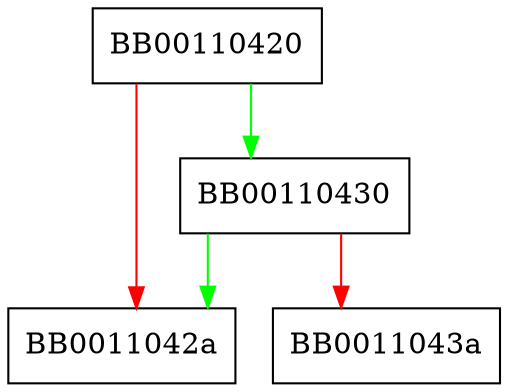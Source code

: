 digraph FUN_00110420 {
  node [shape="box"];
  graph [splines=ortho];
  BB00110420 -> BB00110430 [color="green"];
  BB00110420 -> BB0011042a [color="red"];
  BB00110430 -> BB0011042a [color="green"];
  BB00110430 -> BB0011043a [color="red"];
}